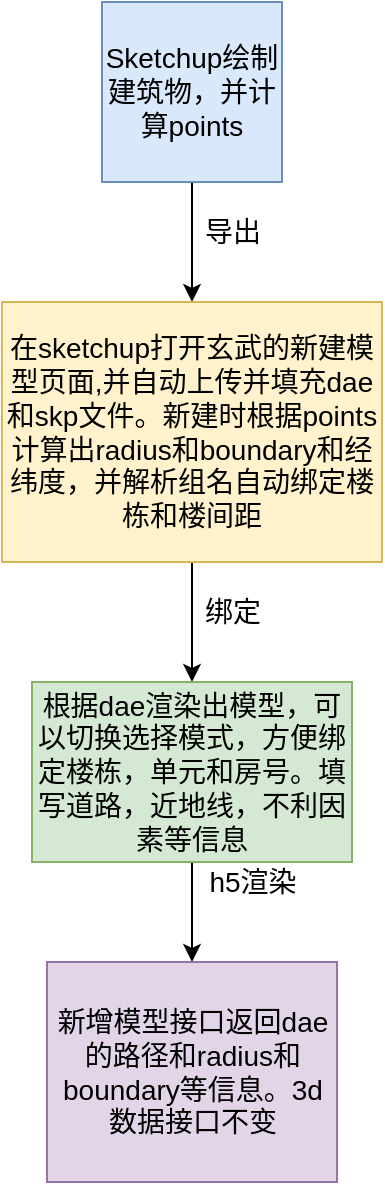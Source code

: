 <mxfile version="20.4.2" type="github"><diagram id="bIWQnkgKnb1iKX2YM1q4" name="第 1 页"><mxGraphModel dx="1298" dy="660" grid="1" gridSize="10" guides="1" tooltips="1" connect="1" arrows="1" fold="1" page="1" pageScale="1" pageWidth="827" pageHeight="1169" math="0" shadow="0"><root><mxCell id="0"/><mxCell id="1" parent="0"/><mxCell id="3HGVwoqAxrIfjeEcFq73-3" value="" style="edgeStyle=orthogonalEdgeStyle;rounded=0;orthogonalLoop=1;jettySize=auto;html=1;" edge="1" parent="1" source="3HGVwoqAxrIfjeEcFq73-1" target="3HGVwoqAxrIfjeEcFq73-2"><mxGeometry relative="1" as="geometry"/></mxCell><mxCell id="3HGVwoqAxrIfjeEcFq73-1" value="&lt;font style=&quot;font-size: 14px;&quot;&gt;Sketchup绘制建筑物，并计算points&lt;/font&gt;" style="whiteSpace=wrap;html=1;aspect=fixed;fillColor=#dae8fc;strokeColor=#6c8ebf;" vertex="1" parent="1"><mxGeometry x="280" y="40" width="90" height="90" as="geometry"/></mxCell><mxCell id="3HGVwoqAxrIfjeEcFq73-6" value="" style="edgeStyle=orthogonalEdgeStyle;rounded=0;orthogonalLoop=1;jettySize=auto;html=1;fontSize=14;" edge="1" parent="1" source="3HGVwoqAxrIfjeEcFq73-2" target="3HGVwoqAxrIfjeEcFq73-5"><mxGeometry relative="1" as="geometry"/></mxCell><mxCell id="3HGVwoqAxrIfjeEcFq73-2" value="&lt;font style=&quot;font-size: 14px;&quot;&gt;在sketchup打开玄武的新建模型页面,并自动上传并填充dae和skp文件。新建时根据points计算出radius和boundary和经纬度，并解析组名自动绑定楼栋和楼间距&lt;/font&gt;" style="rounded=0;whiteSpace=wrap;html=1;fillColor=#fff2cc;strokeColor=#d6b656;" vertex="1" parent="1"><mxGeometry x="230" y="190" width="190" height="130" as="geometry"/></mxCell><mxCell id="3HGVwoqAxrIfjeEcFq73-4" value="导出" style="text;html=1;align=center;verticalAlign=middle;resizable=0;points=[];autosize=1;strokeColor=none;fillColor=none;fontSize=14;" vertex="1" parent="1"><mxGeometry x="320" y="140" width="50" height="30" as="geometry"/></mxCell><mxCell id="3HGVwoqAxrIfjeEcFq73-10" value="" style="edgeStyle=orthogonalEdgeStyle;rounded=0;orthogonalLoop=1;jettySize=auto;html=1;fontSize=14;" edge="1" parent="1" source="3HGVwoqAxrIfjeEcFq73-5" target="3HGVwoqAxrIfjeEcFq73-9"><mxGeometry relative="1" as="geometry"/></mxCell><mxCell id="3HGVwoqAxrIfjeEcFq73-5" value="&lt;font style=&quot;font-size: 14px;&quot;&gt;根据dae渲染出模型，可以切换选择模式，方便绑定楼栋，单元和房号。填写道路，近地线，不利因素等信息&lt;/font&gt;" style="whiteSpace=wrap;html=1;fillColor=#d5e8d4;strokeColor=#82b366;rounded=0;" vertex="1" parent="1"><mxGeometry x="245" y="380" width="160" height="90" as="geometry"/></mxCell><mxCell id="3HGVwoqAxrIfjeEcFq73-8" value="绑定" style="text;html=1;align=center;verticalAlign=middle;resizable=0;points=[];autosize=1;strokeColor=none;fillColor=none;fontSize=14;" vertex="1" parent="1"><mxGeometry x="320" y="330" width="50" height="30" as="geometry"/></mxCell><mxCell id="3HGVwoqAxrIfjeEcFq73-9" value="&lt;font style=&quot;font-size: 14px;&quot;&gt;新增模型接口返回dae的路径和radius和boundary等信息。3d数据接口不变&lt;/font&gt;" style="whiteSpace=wrap;html=1;fillColor=#e1d5e7;strokeColor=#9673a6;rounded=0;" vertex="1" parent="1"><mxGeometry x="252.5" y="520" width="145" height="110" as="geometry"/></mxCell><mxCell id="3HGVwoqAxrIfjeEcFq73-11" value="h5渲染" style="text;html=1;align=center;verticalAlign=middle;resizable=0;points=[];autosize=1;strokeColor=none;fillColor=none;fontSize=14;" vertex="1" parent="1"><mxGeometry x="320" y="465" width="70" height="30" as="geometry"/></mxCell></root></mxGraphModel></diagram></mxfile>